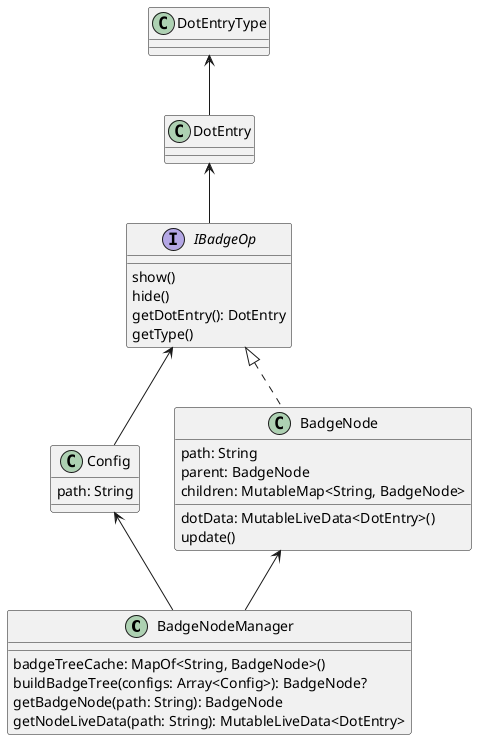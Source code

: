 @startuml dot_manager_class

class BadgeNodeManager {
    badgeTreeCache: MapOf<String, BadgeNode>()
    buildBadgeTree(configs: Array<Config>): BadgeNode? /'根据配置生成红点管理Tree'/
    getBadgeNode(path: String): BadgeNode
    getNodeLiveData(path: String): MutableLiveData<DotEntry>
}
Config <-- BadgeNodeManager
class Config {
    path: String
}
IBadgeOp <-- Config
BadgeNode <-- BadgeNodeManager
class BadgeNode {
    path: String
    parent: BadgeNode
    children: MutableMap<String, BadgeNode>
    dotData: MutableLiveData<DotEntry>() /'当前红点数据'/
    update()
}
IBadgeOp <|.. BadgeNode
/'提供红点展示逻辑之外的操作封装'/
interface IBadgeOp {
    show()
    hide()
    getDotEntry(): DotEntry
    getType()
}
DotEntry <-- IBadgeOp
/'红点数据实体'/
class DotEntry {

}
DotEntryType <-- DotEntry
/'红点展示类型：TYPE_NUM, TYPE_DOT, TYPE_TEXT'/
class DotEntryType {

}

@enduml